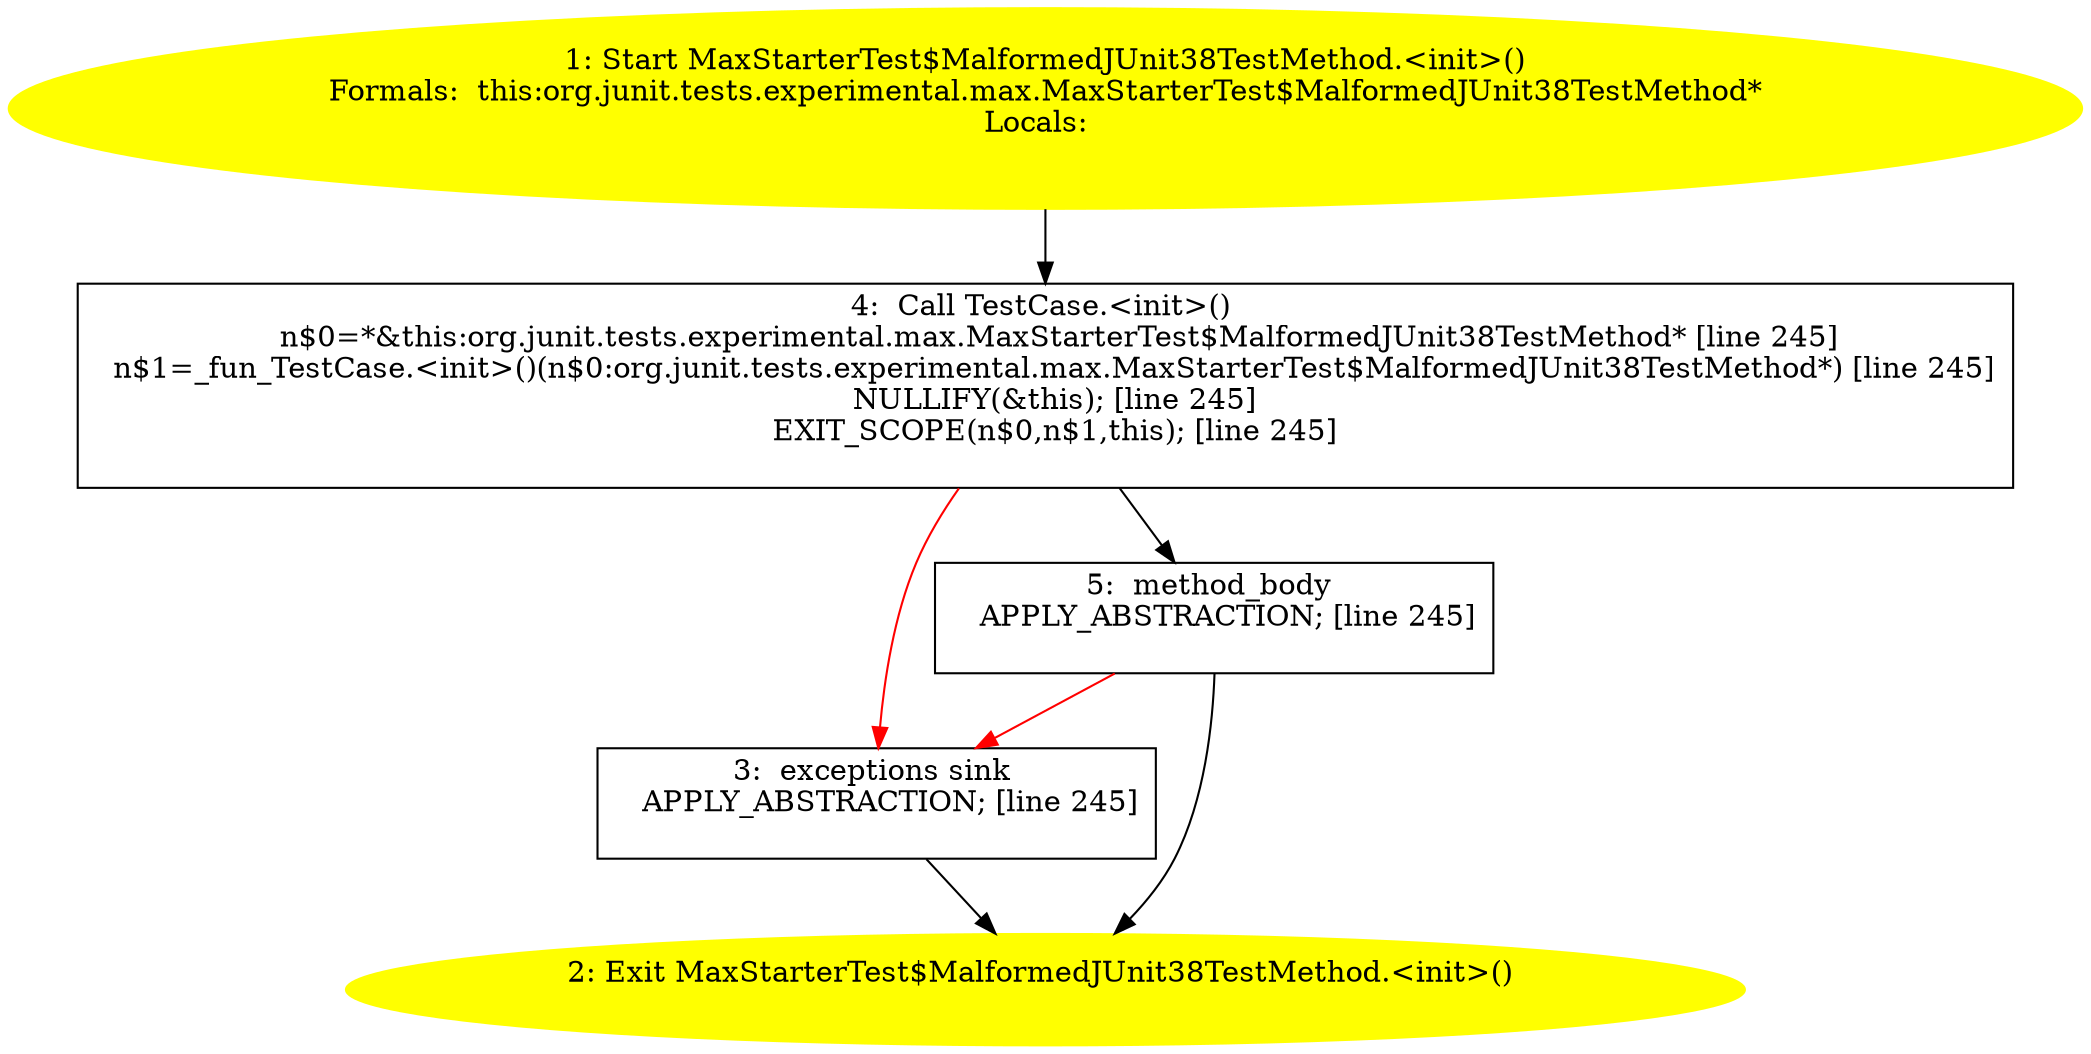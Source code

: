 /* @generated */
digraph cfg {
"org.junit.tests.experimental.max.MaxStarterTest$MalformedJUnit38TestMethod.<init>().aaa7c1a528c00bb9439273c336fe0443_1" [label="1: Start MaxStarterTest$MalformedJUnit38TestMethod.<init>()\nFormals:  this:org.junit.tests.experimental.max.MaxStarterTest$MalformedJUnit38TestMethod*\nLocals:  \n  " color=yellow style=filled]
	

	 "org.junit.tests.experimental.max.MaxStarterTest$MalformedJUnit38TestMethod.<init>().aaa7c1a528c00bb9439273c336fe0443_1" -> "org.junit.tests.experimental.max.MaxStarterTest$MalformedJUnit38TestMethod.<init>().aaa7c1a528c00bb9439273c336fe0443_4" ;
"org.junit.tests.experimental.max.MaxStarterTest$MalformedJUnit38TestMethod.<init>().aaa7c1a528c00bb9439273c336fe0443_2" [label="2: Exit MaxStarterTest$MalformedJUnit38TestMethod.<init>() \n  " color=yellow style=filled]
	

"org.junit.tests.experimental.max.MaxStarterTest$MalformedJUnit38TestMethod.<init>().aaa7c1a528c00bb9439273c336fe0443_3" [label="3:  exceptions sink \n   APPLY_ABSTRACTION; [line 245]\n " shape="box"]
	

	 "org.junit.tests.experimental.max.MaxStarterTest$MalformedJUnit38TestMethod.<init>().aaa7c1a528c00bb9439273c336fe0443_3" -> "org.junit.tests.experimental.max.MaxStarterTest$MalformedJUnit38TestMethod.<init>().aaa7c1a528c00bb9439273c336fe0443_2" ;
"org.junit.tests.experimental.max.MaxStarterTest$MalformedJUnit38TestMethod.<init>().aaa7c1a528c00bb9439273c336fe0443_4" [label="4:  Call TestCase.<init>() \n   n$0=*&this:org.junit.tests.experimental.max.MaxStarterTest$MalformedJUnit38TestMethod* [line 245]\n  n$1=_fun_TestCase.<init>()(n$0:org.junit.tests.experimental.max.MaxStarterTest$MalformedJUnit38TestMethod*) [line 245]\n  NULLIFY(&this); [line 245]\n  EXIT_SCOPE(n$0,n$1,this); [line 245]\n " shape="box"]
	

	 "org.junit.tests.experimental.max.MaxStarterTest$MalformedJUnit38TestMethod.<init>().aaa7c1a528c00bb9439273c336fe0443_4" -> "org.junit.tests.experimental.max.MaxStarterTest$MalformedJUnit38TestMethod.<init>().aaa7c1a528c00bb9439273c336fe0443_5" ;
	 "org.junit.tests.experimental.max.MaxStarterTest$MalformedJUnit38TestMethod.<init>().aaa7c1a528c00bb9439273c336fe0443_4" -> "org.junit.tests.experimental.max.MaxStarterTest$MalformedJUnit38TestMethod.<init>().aaa7c1a528c00bb9439273c336fe0443_3" [color="red" ];
"org.junit.tests.experimental.max.MaxStarterTest$MalformedJUnit38TestMethod.<init>().aaa7c1a528c00bb9439273c336fe0443_5" [label="5:  method_body \n   APPLY_ABSTRACTION; [line 245]\n " shape="box"]
	

	 "org.junit.tests.experimental.max.MaxStarterTest$MalformedJUnit38TestMethod.<init>().aaa7c1a528c00bb9439273c336fe0443_5" -> "org.junit.tests.experimental.max.MaxStarterTest$MalformedJUnit38TestMethod.<init>().aaa7c1a528c00bb9439273c336fe0443_2" ;
	 "org.junit.tests.experimental.max.MaxStarterTest$MalformedJUnit38TestMethod.<init>().aaa7c1a528c00bb9439273c336fe0443_5" -> "org.junit.tests.experimental.max.MaxStarterTest$MalformedJUnit38TestMethod.<init>().aaa7c1a528c00bb9439273c336fe0443_3" [color="red" ];
}
